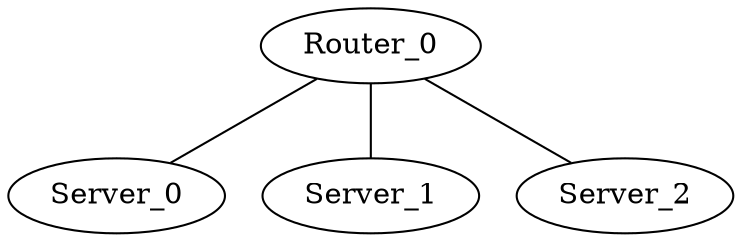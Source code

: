 graph vx {
"Router_0" [function="leaf" vagrant="eth1" os="Windows 10" version="1.1" memory="500" config="./helper_scripts/config_production_switch.sh" ]
"Server_0" [function="leaf" vagrant="eth1" os="Ubuntu" version="1.1" memory="500" config="./helper_scripts/config_production_switch.sh" ]
"Server_1" [function="leaf" vagrant="eth1" os="Ubuntu" version="1.1" memory="500" config="./helper_scripts/config_production_switch.sh" ]
"Server_2" [function="leaf" vagrant="eth1" os="Ubuntu" version="1.1" memory="5000" config="./helper_scripts/config_production_switch.sh" ]
"Router_0":"eth1" -- "Server_0":"eth100"
"Router_0":"eth2" -- "Server_1":"eth100"
"Router_0":"eth3" -- "Server_2":"eth100"
}
